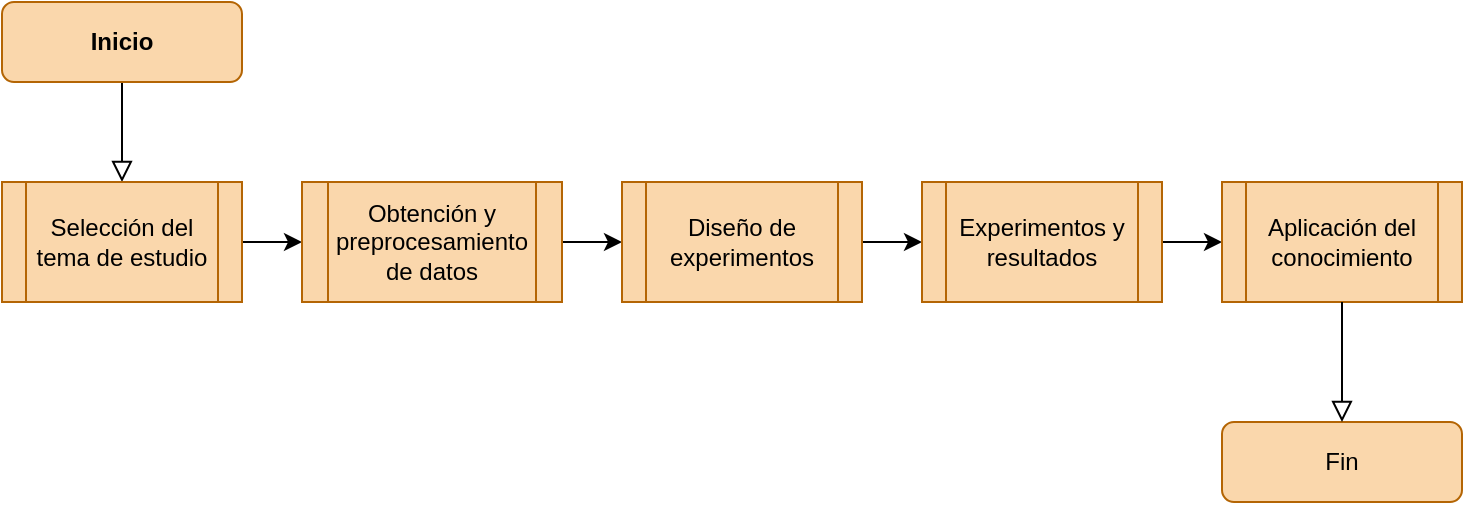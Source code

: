 <mxfile version="20.6.0" type="github">
  <diagram id="C5RBs43oDa-KdzZeNtuy" name="Page-1">
    <mxGraphModel dx="962" dy="601" grid="1" gridSize="10" guides="1" tooltips="1" connect="1" arrows="1" fold="1" page="1" pageScale="1" pageWidth="827" pageHeight="1169" math="0" shadow="0">
      <root>
        <mxCell id="WIyWlLk6GJQsqaUBKTNV-0" />
        <mxCell id="WIyWlLk6GJQsqaUBKTNV-1" parent="WIyWlLk6GJQsqaUBKTNV-0" />
        <mxCell id="WIyWlLk6GJQsqaUBKTNV-2" value="" style="rounded=0;html=1;jettySize=auto;orthogonalLoop=1;fontSize=11;endArrow=block;endFill=0;endSize=8;strokeWidth=1;shadow=0;labelBackgroundColor=none;edgeStyle=orthogonalEdgeStyle;entryX=0.5;entryY=0;entryDx=0;entryDy=0;" parent="WIyWlLk6GJQsqaUBKTNV-1" source="WIyWlLk6GJQsqaUBKTNV-3" target="G_-l20AmU7ngw_Rv8lPp-0" edge="1">
          <mxGeometry relative="1" as="geometry">
            <mxPoint x="220.029" y="170.023" as="targetPoint" />
          </mxGeometry>
        </mxCell>
        <mxCell id="WIyWlLk6GJQsqaUBKTNV-3" value="&lt;b&gt;Inicio&lt;/b&gt;" style="rounded=1;whiteSpace=wrap;html=1;fontSize=12;glass=0;strokeWidth=1;shadow=0;fillColor=#fad7ac;strokeColor=#b46504;" parent="WIyWlLk6GJQsqaUBKTNV-1" vertex="1">
          <mxGeometry x="120" y="90" width="120" height="40" as="geometry" />
        </mxCell>
        <mxCell id="WIyWlLk6GJQsqaUBKTNV-11" value="Fin" style="rounded=1;whiteSpace=wrap;html=1;fontSize=12;glass=0;strokeWidth=1;shadow=0;fillColor=#fad7ac;strokeColor=#b46504;" parent="WIyWlLk6GJQsqaUBKTNV-1" vertex="1">
          <mxGeometry x="730" y="300" width="120" height="40" as="geometry" />
        </mxCell>
        <mxCell id="G_-l20AmU7ngw_Rv8lPp-2" style="edgeStyle=orthogonalEdgeStyle;rounded=0;orthogonalLoop=1;jettySize=auto;html=1;entryX=0;entryY=0.5;entryDx=0;entryDy=0;" edge="1" parent="WIyWlLk6GJQsqaUBKTNV-1" source="G_-l20AmU7ngw_Rv8lPp-0" target="G_-l20AmU7ngw_Rv8lPp-1">
          <mxGeometry relative="1" as="geometry" />
        </mxCell>
        <mxCell id="G_-l20AmU7ngw_Rv8lPp-0" value="Selección del tema de estudio" style="shape=process;whiteSpace=wrap;html=1;backgroundOutline=1;fillColor=#fad7ac;strokeColor=#b46504;" vertex="1" parent="WIyWlLk6GJQsqaUBKTNV-1">
          <mxGeometry x="120" y="180" width="120" height="60" as="geometry" />
        </mxCell>
        <mxCell id="G_-l20AmU7ngw_Rv8lPp-8" style="edgeStyle=orthogonalEdgeStyle;rounded=0;orthogonalLoop=1;jettySize=auto;html=1;" edge="1" parent="WIyWlLk6GJQsqaUBKTNV-1" source="G_-l20AmU7ngw_Rv8lPp-1" target="G_-l20AmU7ngw_Rv8lPp-3">
          <mxGeometry relative="1" as="geometry" />
        </mxCell>
        <mxCell id="G_-l20AmU7ngw_Rv8lPp-1" value="Obtención y preprocesamiento de datos" style="shape=process;whiteSpace=wrap;html=1;backgroundOutline=1;fillColor=#fad7ac;strokeColor=#b46504;" vertex="1" parent="WIyWlLk6GJQsqaUBKTNV-1">
          <mxGeometry x="270" y="180" width="130" height="60" as="geometry" />
        </mxCell>
        <mxCell id="G_-l20AmU7ngw_Rv8lPp-9" style="edgeStyle=orthogonalEdgeStyle;rounded=0;orthogonalLoop=1;jettySize=auto;html=1;entryX=0;entryY=0.5;entryDx=0;entryDy=0;" edge="1" parent="WIyWlLk6GJQsqaUBKTNV-1" source="G_-l20AmU7ngw_Rv8lPp-3" target="G_-l20AmU7ngw_Rv8lPp-4">
          <mxGeometry relative="1" as="geometry" />
        </mxCell>
        <mxCell id="G_-l20AmU7ngw_Rv8lPp-3" value="Diseño de experimentos" style="shape=process;whiteSpace=wrap;html=1;backgroundOutline=1;fillColor=#fad7ac;strokeColor=#b46504;" vertex="1" parent="WIyWlLk6GJQsqaUBKTNV-1">
          <mxGeometry x="430" y="180" width="120" height="60" as="geometry" />
        </mxCell>
        <mxCell id="G_-l20AmU7ngw_Rv8lPp-10" style="edgeStyle=orthogonalEdgeStyle;rounded=0;orthogonalLoop=1;jettySize=auto;html=1;" edge="1" parent="WIyWlLk6GJQsqaUBKTNV-1" source="G_-l20AmU7ngw_Rv8lPp-4" target="G_-l20AmU7ngw_Rv8lPp-5">
          <mxGeometry relative="1" as="geometry" />
        </mxCell>
        <mxCell id="G_-l20AmU7ngw_Rv8lPp-4" value="Experimentos y resultados" style="shape=process;whiteSpace=wrap;html=1;backgroundOutline=1;fillColor=#fad7ac;strokeColor=#b46504;" vertex="1" parent="WIyWlLk6GJQsqaUBKTNV-1">
          <mxGeometry x="580" y="180" width="120" height="60" as="geometry" />
        </mxCell>
        <mxCell id="G_-l20AmU7ngw_Rv8lPp-5" value="Aplicación del conocimiento" style="shape=process;whiteSpace=wrap;html=1;backgroundOutline=1;fillColor=#fad7ac;strokeColor=#b46504;" vertex="1" parent="WIyWlLk6GJQsqaUBKTNV-1">
          <mxGeometry x="730" y="180" width="120" height="60" as="geometry" />
        </mxCell>
        <mxCell id="G_-l20AmU7ngw_Rv8lPp-7" value="" style="rounded=0;html=1;jettySize=auto;orthogonalLoop=1;fontSize=11;endArrow=block;endFill=0;endSize=8;strokeWidth=1;shadow=0;labelBackgroundColor=none;edgeStyle=orthogonalEdgeStyle;exitX=0.5;exitY=1;exitDx=0;exitDy=0;" edge="1" parent="WIyWlLk6GJQsqaUBKTNV-1" source="G_-l20AmU7ngw_Rv8lPp-5" target="WIyWlLk6GJQsqaUBKTNV-11">
          <mxGeometry relative="1" as="geometry">
            <mxPoint x="190" y="140" as="sourcePoint" />
            <mxPoint x="190" y="190" as="targetPoint" />
          </mxGeometry>
        </mxCell>
      </root>
    </mxGraphModel>
  </diagram>
</mxfile>
